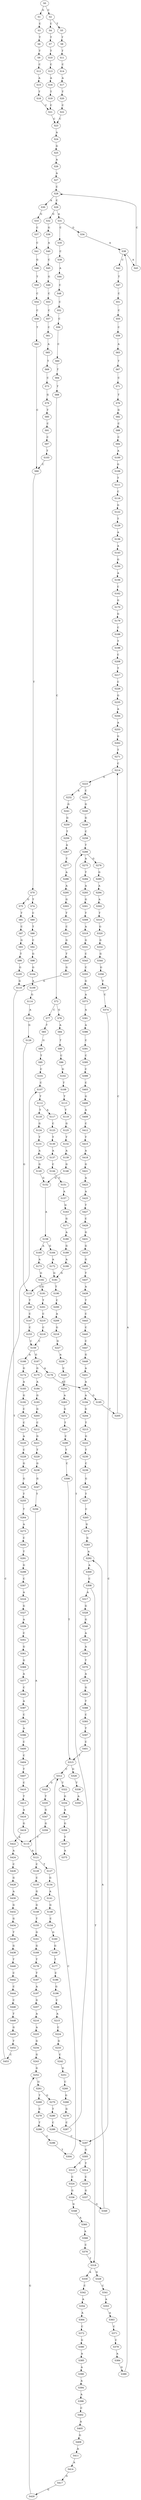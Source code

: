 strict digraph  {
	S0 -> S1 [ label = G ];
	S0 -> S2 [ label = C ];
	S1 -> S3 [ label = C ];
	S2 -> S4 [ label = C ];
	S2 -> S5 [ label = T ];
	S3 -> S6 [ label = T ];
	S4 -> S7 [ label = T ];
	S5 -> S8 [ label = T ];
	S6 -> S9 [ label = T ];
	S7 -> S10 [ label = T ];
	S8 -> S11 [ label = T ];
	S9 -> S12 [ label = C ];
	S10 -> S13 [ label = C ];
	S11 -> S14 [ label = C ];
	S12 -> S15 [ label = A ];
	S13 -> S16 [ label = A ];
	S14 -> S17 [ label = A ];
	S15 -> S18 [ label = T ];
	S16 -> S19 [ label = T ];
	S17 -> S20 [ label = T ];
	S18 -> S21 [ label = C ];
	S19 -> S21 [ label = C ];
	S20 -> S22 [ label = C ];
	S21 -> S23 [ label = C ];
	S22 -> S23 [ label = C ];
	S23 -> S24 [ label = A ];
	S24 -> S25 [ label = G ];
	S25 -> S26 [ label = A ];
	S26 -> S27 [ label = A ];
	S27 -> S28 [ label = C ];
	S28 -> S29 [ label = C ];
	S28 -> S30 [ label = A ];
	S29 -> S31 [ label = A ];
	S29 -> S32 [ label = G ];
	S30 -> S33 [ label = G ];
	S31 -> S34 [ label = G ];
	S31 -> S35 [ label = C ];
	S32 -> S36 [ label = G ];
	S33 -> S37 [ label = C ];
	S34 -> S38 [ label = A ];
	S35 -> S39 [ label = C ];
	S36 -> S40 [ label = A ];
	S37 -> S41 [ label = C ];
	S38 -> S42 [ label = C ];
	S38 -> S43 [ label = A ];
	S39 -> S44 [ label = A ];
	S40 -> S45 [ label = C ];
	S41 -> S46 [ label = G ];
	S42 -> S47 [ label = T ];
	S43 -> S28 [ label = C ];
	S44 -> S48 [ label = C ];
	S45 -> S49 [ label = G ];
	S46 -> S50 [ label = T ];
	S47 -> S51 [ label = C ];
	S48 -> S52 [ label = C ];
	S49 -> S53 [ label = C ];
	S50 -> S54 [ label = C ];
	S51 -> S55 [ label = C ];
	S52 -> S56 [ label = C ];
	S53 -> S57 [ label = C ];
	S54 -> S58 [ label = C ];
	S55 -> S59 [ label = C ];
	S56 -> S60 [ label = C ];
	S57 -> S61 [ label = C ];
	S58 -> S62 [ label = T ];
	S59 -> S63 [ label = A ];
	S60 -> S64 [ label = T ];
	S61 -> S65 [ label = A ];
	S62 -> S66 [ label = C ];
	S63 -> S67 [ label = T ];
	S64 -> S68 [ label = T ];
	S65 -> S69 [ label = T ];
	S66 -> S70 [ label = T ];
	S67 -> S71 [ label = C ];
	S68 -> S72 [ label = C ];
	S69 -> S73 [ label = C ];
	S70 -> S74 [ label = T ];
	S70 -> S75 [ label = G ];
	S71 -> S76 [ label = T ];
	S72 -> S77 [ label = C ];
	S72 -> S78 [ label = G ];
	S73 -> S79 [ label = G ];
	S74 -> S80 [ label = C ];
	S75 -> S81 [ label = T ];
	S76 -> S82 [ label = G ];
	S77 -> S83 [ label = T ];
	S78 -> S84 [ label = A ];
	S79 -> S85 [ label = T ];
	S80 -> S86 [ label = T ];
	S81 -> S87 [ label = C ];
	S82 -> S88 [ label = C ];
	S83 -> S89 [ label = G ];
	S84 -> S90 [ label = T ];
	S85 -> S91 [ label = C ];
	S86 -> S92 [ label = C ];
	S87 -> S93 [ label = G ];
	S88 -> S94 [ label = C ];
	S89 -> S95 [ label = T ];
	S90 -> S96 [ label = C ];
	S91 -> S97 [ label = C ];
	S92 -> S98 [ label = G ];
	S93 -> S99 [ label = T ];
	S94 -> S100 [ label = A ];
	S95 -> S101 [ label = C ];
	S96 -> S102 [ label = G ];
	S97 -> S103 [ label = T ];
	S98 -> S104 [ label = G ];
	S99 -> S105 [ label = G ];
	S100 -> S106 [ label = G ];
	S101 -> S107 [ label = C ];
	S102 -> S108 [ label = T ];
	S103 -> S66 [ label = C ];
	S104 -> S109 [ label = A ];
	S105 -> S110 [ label = G ];
	S106 -> S111 [ label = T ];
	S107 -> S112 [ label = T ];
	S108 -> S113 [ label = T ];
	S109 -> S114 [ label = G ];
	S110 -> S115 [ label = T ];
	S111 -> S116 [ label = C ];
	S112 -> S117 [ label = A ];
	S112 -> S118 [ label = T ];
	S113 -> S119 [ label = T ];
	S114 -> S120 [ label = A ];
	S115 -> S121 [ label = A ];
	S116 -> S122 [ label = G ];
	S117 -> S123 [ label = C ];
	S118 -> S124 [ label = G ];
	S119 -> S125 [ label = G ];
	S120 -> S126 [ label = G ];
	S121 -> S127 [ label = T ];
	S121 -> S128 [ label = C ];
	S122 -> S129 [ label = T ];
	S123 -> S130 [ label = T ];
	S124 -> S131 [ label = T ];
	S125 -> S132 [ label = T ];
	S126 -> S133 [ label = G ];
	S127 -> S134 [ label = G ];
	S128 -> S135 [ label = C ];
	S129 -> S136 [ label = A ];
	S130 -> S137 [ label = A ];
	S131 -> S138 [ label = A ];
	S132 -> S139 [ label = A ];
	S133 -> S140 [ label = T ];
	S134 -> S141 [ label = A ];
	S135 -> S142 [ label = G ];
	S136 -> S143 [ label = A ];
	S137 -> S144 [ label = C ];
	S138 -> S145 [ label = G ];
	S139 -> S146 [ label = G ];
	S140 -> S147 [ label = C ];
	S141 -> S148 [ label = G ];
	S142 -> S149 [ label = G ];
	S143 -> S150 [ label = G ];
	S144 -> S151 [ label = C ];
	S145 -> S152 [ label = G ];
	S146 -> S152 [ label = G ];
	S147 -> S153 [ label = C ];
	S148 -> S154 [ label = C ];
	S149 -> S155 [ label = T ];
	S150 -> S156 [ label = A ];
	S151 -> S157 [ label = A ];
	S152 -> S158 [ label = A ];
	S153 -> S159 [ label = C ];
	S154 -> S160 [ label = G ];
	S155 -> S161 [ label = G ];
	S156 -> S162 [ label = C ];
	S157 -> S163 [ label = G ];
	S158 -> S164 [ label = G ];
	S158 -> S165 [ label = A ];
	S159 -> S166 [ label = A ];
	S159 -> S167 [ label = G ];
	S160 -> S168 [ label = G ];
	S161 -> S169 [ label = G ];
	S162 -> S170 [ label = G ];
	S163 -> S171 [ label = G ];
	S164 -> S172 [ label = A ];
	S165 -> S173 [ label = A ];
	S166 -> S174 [ label = G ];
	S167 -> S175 [ label = G ];
	S167 -> S176 [ label = A ];
	S168 -> S177 [ label = T ];
	S169 -> S178 [ label = T ];
	S170 -> S179 [ label = G ];
	S171 -> S180 [ label = A ];
	S172 -> S181 [ label = G ];
	S173 -> S182 [ label = G ];
	S174 -> S183 [ label = A ];
	S175 -> S184 [ label = A ];
	S176 -> S185 [ label = A ];
	S177 -> S186 [ label = C ];
	S178 -> S187 [ label = T ];
	S179 -> S188 [ label = C ];
	S180 -> S189 [ label = G ];
	S181 -> S190 [ label = T ];
	S181 -> S133 [ label = G ];
	S182 -> S191 [ label = G ];
	S183 -> S192 [ label = G ];
	S184 -> S193 [ label = G ];
	S185 -> S194 [ label = A ];
	S185 -> S195 [ label = G ];
	S186 -> S196 [ label = G ];
	S187 -> S197 [ label = A ];
	S188 -> S198 [ label = T ];
	S189 -> S199 [ label = A ];
	S190 -> S200 [ label = C ];
	S191 -> S201 [ label = T ];
	S192 -> S202 [ label = C ];
	S193 -> S203 [ label = G ];
	S194 -> S204 [ label = G ];
	S195 -> S205 [ label = T ];
	S196 -> S206 [ label = C ];
	S197 -> S207 [ label = G ];
	S198 -> S208 [ label = C ];
	S199 -> S181 [ label = G ];
	S200 -> S209 [ label = A ];
	S201 -> S210 [ label = C ];
	S202 -> S211 [ label = C ];
	S203 -> S212 [ label = C ];
	S204 -> S213 [ label = T ];
	S205 -> S214 [ label = C ];
	S206 -> S215 [ label = A ];
	S207 -> S216 [ label = A ];
	S208 -> S217 [ label = T ];
	S209 -> S218 [ label = G ];
	S210 -> S219 [ label = C ];
	S211 -> S220 [ label = A ];
	S212 -> S221 [ label = G ];
	S213 -> S222 [ label = G ];
	S214 -> S223 [ label = G ];
	S215 -> S224 [ label = C ];
	S216 -> S225 [ label = A ];
	S217 -> S226 [ label = C ];
	S218 -> S227 [ label = G ];
	S219 -> S159 [ label = C ];
	S220 -> S228 [ label = C ];
	S221 -> S229 [ label = T ];
	S222 -> S230 [ label = T ];
	S223 -> S231 [ label = C ];
	S223 -> S232 [ label = A ];
	S224 -> S233 [ label = G ];
	S225 -> S234 [ label = G ];
	S226 -> S235 [ label = G ];
	S227 -> S236 [ label = A ];
	S228 -> S237 [ label = G ];
	S229 -> S238 [ label = G ];
	S230 -> S239 [ label = C ];
	S231 -> S240 [ label = G ];
	S232 -> S241 [ label = G ];
	S233 -> S242 [ label = C ];
	S234 -> S243 [ label = G ];
	S235 -> S244 [ label = A ];
	S236 -> S245 [ label = C ];
	S237 -> S246 [ label = G ];
	S238 -> S247 [ label = G ];
	S239 -> S248 [ label = G ];
	S240 -> S249 [ label = G ];
	S241 -> S250 [ label = G ];
	S242 -> S251 [ label = G ];
	S243 -> S252 [ label = G ];
	S244 -> S253 [ label = A ];
	S245 -> S254 [ label = C ];
	S246 -> S255 [ label = T ];
	S247 -> S256 [ label = T ];
	S248 -> S257 [ label = T ];
	S249 -> S258 [ label = C ];
	S250 -> S259 [ label = T ];
	S251 -> S260 [ label = C ];
	S252 -> S261 [ label = G ];
	S253 -> S262 [ label = G ];
	S254 -> S263 [ label = A ];
	S255 -> S264 [ label = T ];
	S256 -> S121 [ label = A ];
	S257 -> S265 [ label = C ];
	S258 -> S266 [ label = T ];
	S259 -> S267 [ label = A ];
	S260 -> S268 [ label = G ];
	S261 -> S269 [ label = T ];
	S261 -> S270 [ label = G ];
	S262 -> S271 [ label = T ];
	S263 -> S272 [ label = G ];
	S264 -> S273 [ label = A ];
	S265 -> S274 [ label = G ];
	S266 -> S275 [ label = A ];
	S266 -> S276 [ label = G ];
	S267 -> S277 [ label = T ];
	S268 -> S278 [ label = G ];
	S269 -> S279 [ label = C ];
	S270 -> S280 [ label = T ];
	S271 -> S214 [ label = C ];
	S272 -> S281 [ label = T ];
	S273 -> S282 [ label = C ];
	S274 -> S283 [ label = G ];
	S275 -> S284 [ label = T ];
	S276 -> S285 [ label = G ];
	S277 -> S286 [ label = A ];
	S278 -> S287 [ label = C ];
	S279 -> S288 [ label = T ];
	S280 -> S289 [ label = C ];
	S281 -> S290 [ label = C ];
	S282 -> S291 [ label = T ];
	S283 -> S292 [ label = A ];
	S284 -> S293 [ label = A ];
	S285 -> S294 [ label = A ];
	S286 -> S295 [ label = A ];
	S287 -> S266 [ label = T ];
	S288 -> S296 [ label = C ];
	S289 -> S297 [ label = C ];
	S290 -> S298 [ label = T ];
	S291 -> S299 [ label = G ];
	S292 -> S300 [ label = A ];
	S293 -> S301 [ label = G ];
	S294 -> S302 [ label = A ];
	S295 -> S303 [ label = G ];
	S296 -> S304 [ label = T ];
	S297 -> S305 [ label = G ];
	S298 -> S306 [ label = C ];
	S299 -> S307 [ label = C ];
	S300 -> S308 [ label = C ];
	S301 -> S309 [ label = T ];
	S302 -> S310 [ label = T ];
	S303 -> S311 [ label = T ];
	S304 -> S312 [ label = C ];
	S305 -> S313 [ label = C ];
	S305 -> S314 [ label = T ];
	S306 -> S315 [ label = T ];
	S307 -> S316 [ label = A ];
	S308 -> S317 [ label = A ];
	S308 -> S318 [ label = T ];
	S309 -> S319 [ label = A ];
	S310 -> S320 [ label = G ];
	S311 -> S321 [ label = C ];
	S312 -> S322 [ label = T ];
	S312 -> S323 [ label = G ];
	S313 -> S324 [ label = C ];
	S314 -> S325 [ label = C ];
	S315 -> S312 [ label = C ];
	S315 -> S326 [ label = G ];
	S316 -> S327 [ label = G ];
	S317 -> S328 [ label = G ];
	S318 -> S329 [ label = G ];
	S318 -> S330 [ label = A ];
	S319 -> S331 [ label = G ];
	S320 -> S332 [ label = G ];
	S321 -> S333 [ label = G ];
	S322 -> S334 [ label = G ];
	S323 -> S335 [ label = T ];
	S324 -> S336 [ label = G ];
	S325 -> S337 [ label = G ];
	S326 -> S338 [ label = T ];
	S327 -> S339 [ label = A ];
	S328 -> S340 [ label = G ];
	S329 -> S341 [ label = C ];
	S330 -> S342 [ label = C ];
	S331 -> S343 [ label = C ];
	S332 -> S344 [ label = G ];
	S333 -> S345 [ label = T ];
	S334 -> S346 [ label = A ];
	S335 -> S347 [ label = G ];
	S336 -> S348 [ label = G ];
	S337 -> S349 [ label = G ];
	S338 -> S350 [ label = A ];
	S339 -> S351 [ label = C ];
	S340 -> S352 [ label = A ];
	S341 -> S353 [ label = A ];
	S342 -> S354 [ label = A ];
	S343 -> S355 [ label = C ];
	S344 -> S356 [ label = G ];
	S345 -> S357 [ label = G ];
	S346 -> S358 [ label = G ];
	S347 -> S359 [ label = G ];
	S348 -> S360 [ label = A ];
	S349 -> S292 [ label = A ];
	S351 -> S361 [ label = G ];
	S352 -> S362 [ label = A ];
	S353 -> S363 [ label = A ];
	S354 -> S364 [ label = A ];
	S355 -> S365 [ label = G ];
	S356 -> S366 [ label = T ];
	S357 -> S110 [ label = G ];
	S358 -> S367 [ label = T ];
	S359 -> S115 [ label = T ];
	S360 -> S368 [ label = A ];
	S361 -> S369 [ label = G ];
	S362 -> S370 [ label = T ];
	S363 -> S371 [ label = C ];
	S364 -> S372 [ label = C ];
	S365 -> S373 [ label = A ];
	S366 -> S374 [ label = C ];
	S367 -> S375 [ label = A ];
	S368 -> S376 [ label = C ];
	S369 -> S377 [ label = A ];
	S370 -> S378 [ label = A ];
	S371 -> S379 [ label = C ];
	S372 -> S380 [ label = G ];
	S373 -> S381 [ label = A ];
	S374 -> S297 [ label = C ];
	S376 -> S318 [ label = T ];
	S377 -> S382 [ label = C ];
	S378 -> S383 [ label = G ];
	S379 -> S384 [ label = A ];
	S380 -> S385 [ label = A ];
	S381 -> S386 [ label = A ];
	S382 -> S387 [ label = A ];
	S383 -> S388 [ label = T ];
	S384 -> S389 [ label = G ];
	S385 -> S390 [ label = A ];
	S386 -> S391 [ label = C ];
	S387 -> S392 [ label = C ];
	S388 -> S393 [ label = C ];
	S389 -> S38 [ label = A ];
	S390 -> S394 [ label = A ];
	S391 -> S395 [ label = C ];
	S392 -> S396 [ label = A ];
	S393 -> S397 [ label = T ];
	S394 -> S398 [ label = A ];
	S395 -> S399 [ label = C ];
	S396 -> S400 [ label = C ];
	S397 -> S401 [ label = C ];
	S398 -> S402 [ label = C ];
	S399 -> S403 [ label = C ];
	S400 -> S404 [ label = C ];
	S401 -> S315 [ label = T ];
	S402 -> S405 [ label = A ];
	S403 -> S406 [ label = G ];
	S404 -> S407 [ label = T ];
	S405 -> S408 [ label = G ];
	S406 -> S409 [ label = A ];
	S407 -> S410 [ label = C ];
	S408 -> S411 [ label = A ];
	S409 -> S412 [ label = C ];
	S410 -> S413 [ label = T ];
	S411 -> S414 [ label = A ];
	S412 -> S415 [ label = T ];
	S413 -> S416 [ label = A ];
	S414 -> S417 [ label = G ];
	S415 -> S418 [ label = A ];
	S416 -> S419 [ label = G ];
	S417 -> S420 [ label = G ];
	S418 -> S421 [ label = G ];
	S419 -> S422 [ label = A ];
	S420 -> S252 [ label = G ];
	S421 -> S423 [ label = A ];
	S422 -> S424 [ label = A ];
	S423 -> S425 [ label = A ];
	S424 -> S426 [ label = C ];
	S425 -> S427 [ label = T ];
	S426 -> S428 [ label = G ];
	S427 -> S429 [ label = C ];
	S428 -> S430 [ label = A ];
	S429 -> S431 [ label = G ];
	S430 -> S432 [ label = G ];
	S431 -> S433 [ label = G ];
	S432 -> S434 [ label = G ];
	S433 -> S435 [ label = G ];
	S434 -> S436 [ label = T ];
	S435 -> S437 [ label = T ];
	S436 -> S438 [ label = G ];
	S437 -> S439 [ label = A ];
	S438 -> S440 [ label = T ];
	S439 -> S441 [ label = T ];
	S440 -> S442 [ label = C ];
	S441 -> S443 [ label = C ];
	S442 -> S444 [ label = C ];
	S443 -> S445 [ label = C ];
	S444 -> S446 [ label = C ];
	S445 -> S447 [ label = C ];
	S446 -> S448 [ label = T ];
	S447 -> S449 [ label = G ];
	S448 -> S450 [ label = G ];
	S449 -> S451 [ label = A ];
	S450 -> S452 [ label = T ];
	S451 -> S185 [ label = A ];
	S452 -> S453 [ label = C ];
	S453 -> S107 [ label = C ];
}
